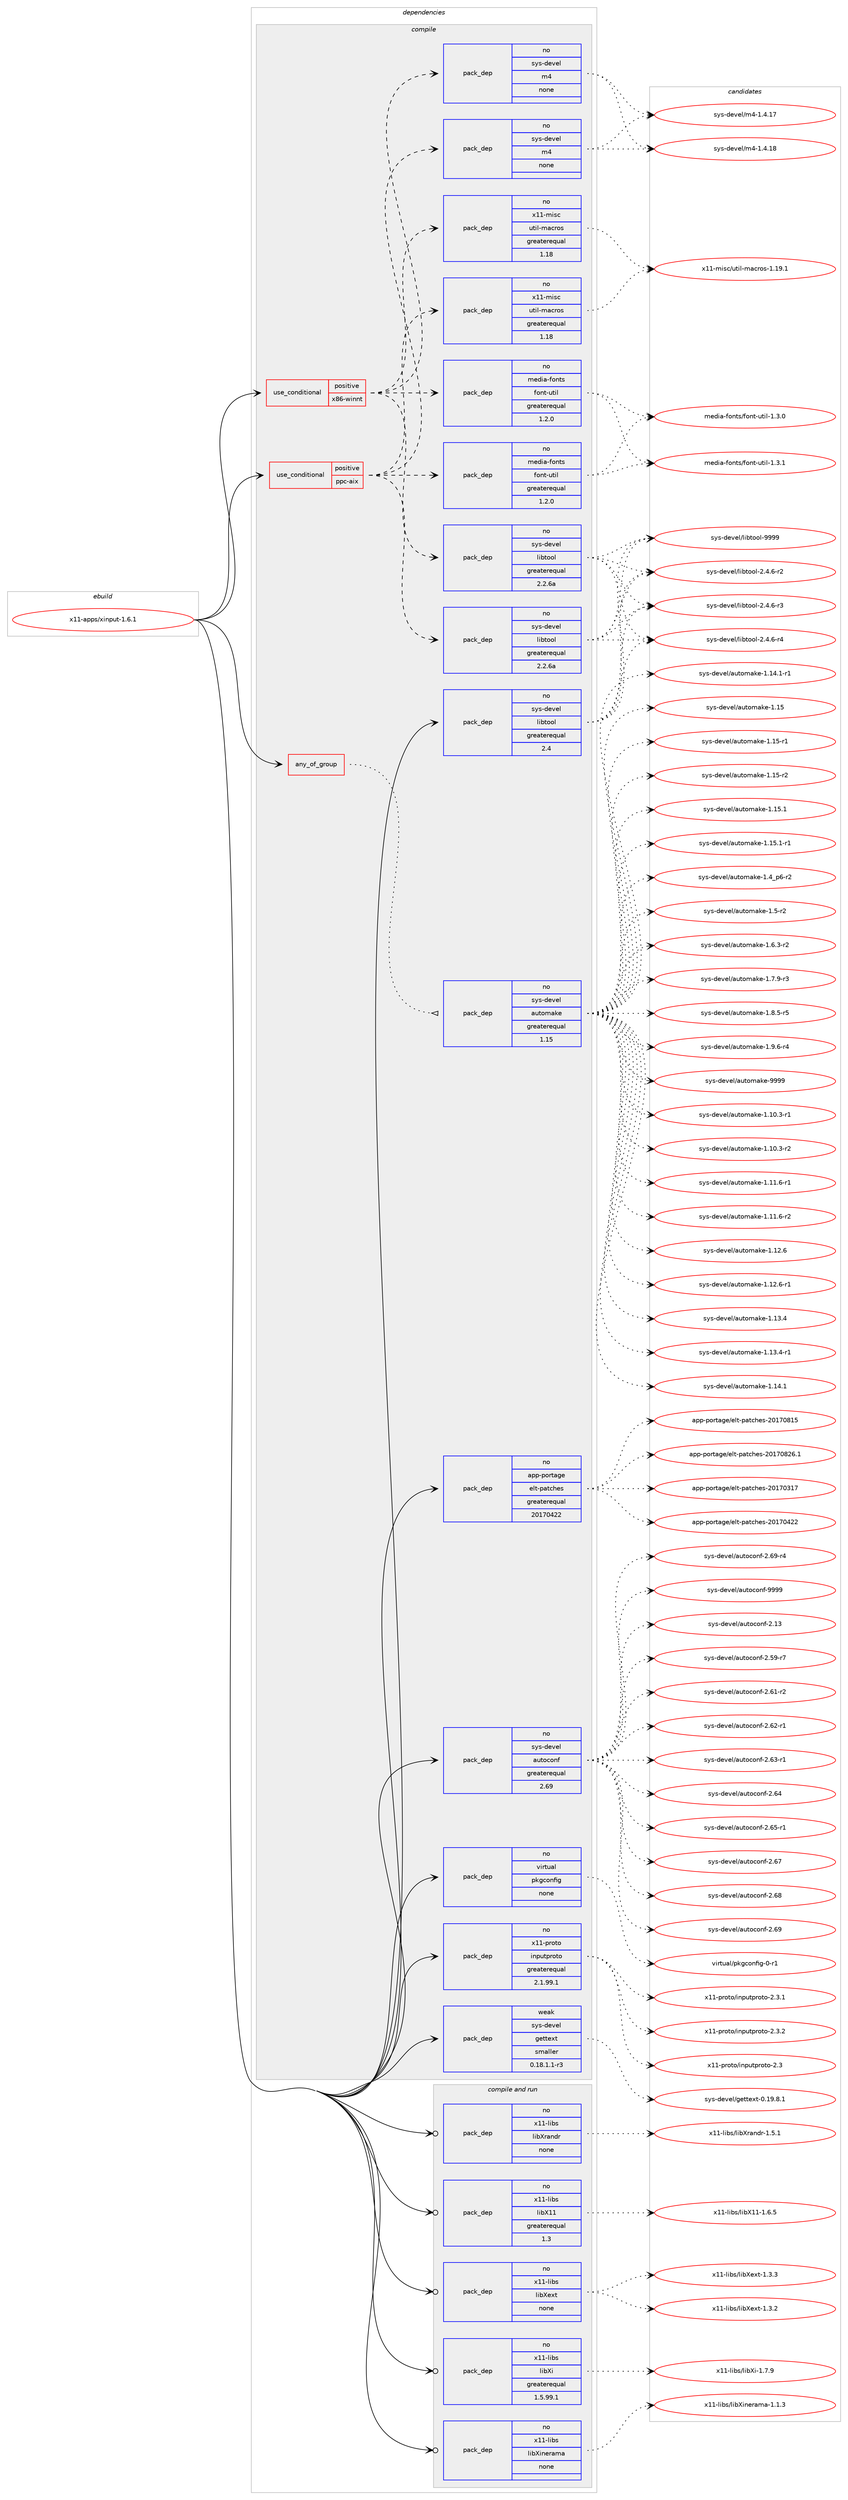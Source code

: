 digraph prolog {

# *************
# Graph options
# *************

newrank=true;
concentrate=true;
compound=true;
graph [rankdir=LR,fontname=Helvetica,fontsize=10,ranksep=1.5];#, ranksep=2.5, nodesep=0.2];
edge  [arrowhead=vee];
node  [fontname=Helvetica,fontsize=10];

# **********
# The ebuild
# **********

subgraph cluster_leftcol {
color=gray;
rank=same;
label=<<i>ebuild</i>>;
id [label="x11-apps/xinput-1.6.1", color=red, width=4, href="../x11-apps/xinput-1.6.1.svg"];
}

# ****************
# The dependencies
# ****************

subgraph cluster_midcol {
color=gray;
label=<<i>dependencies</i>>;
subgraph cluster_compile {
fillcolor="#eeeeee";
style=filled;
label=<<i>compile</i>>;
subgraph any9065 {
dependency510391 [label=<<TABLE BORDER="0" CELLBORDER="1" CELLSPACING="0" CELLPADDING="4"><TR><TD CELLPADDING="10">any_of_group</TD></TR></TABLE>>, shape=none, color=red];subgraph pack379444 {
dependency510392 [label=<<TABLE BORDER="0" CELLBORDER="1" CELLSPACING="0" CELLPADDING="4" WIDTH="220"><TR><TD ROWSPAN="6" CELLPADDING="30">pack_dep</TD></TR><TR><TD WIDTH="110">no</TD></TR><TR><TD>sys-devel</TD></TR><TR><TD>automake</TD></TR><TR><TD>greaterequal</TD></TR><TR><TD>1.15</TD></TR></TABLE>>, shape=none, color=blue];
}
dependency510391:e -> dependency510392:w [weight=20,style="dotted",arrowhead="oinv"];
}
id:e -> dependency510391:w [weight=20,style="solid",arrowhead="vee"];
subgraph cond121543 {
dependency510393 [label=<<TABLE BORDER="0" CELLBORDER="1" CELLSPACING="0" CELLPADDING="4"><TR><TD ROWSPAN="3" CELLPADDING="10">use_conditional</TD></TR><TR><TD>positive</TD></TR><TR><TD>ppc-aix</TD></TR></TABLE>>, shape=none, color=red];
subgraph pack379445 {
dependency510394 [label=<<TABLE BORDER="0" CELLBORDER="1" CELLSPACING="0" CELLPADDING="4" WIDTH="220"><TR><TD ROWSPAN="6" CELLPADDING="30">pack_dep</TD></TR><TR><TD WIDTH="110">no</TD></TR><TR><TD>sys-devel</TD></TR><TR><TD>libtool</TD></TR><TR><TD>greaterequal</TD></TR><TR><TD>2.2.6a</TD></TR></TABLE>>, shape=none, color=blue];
}
dependency510393:e -> dependency510394:w [weight=20,style="dashed",arrowhead="vee"];
subgraph pack379446 {
dependency510395 [label=<<TABLE BORDER="0" CELLBORDER="1" CELLSPACING="0" CELLPADDING="4" WIDTH="220"><TR><TD ROWSPAN="6" CELLPADDING="30">pack_dep</TD></TR><TR><TD WIDTH="110">no</TD></TR><TR><TD>sys-devel</TD></TR><TR><TD>m4</TD></TR><TR><TD>none</TD></TR><TR><TD></TD></TR></TABLE>>, shape=none, color=blue];
}
dependency510393:e -> dependency510395:w [weight=20,style="dashed",arrowhead="vee"];
subgraph pack379447 {
dependency510396 [label=<<TABLE BORDER="0" CELLBORDER="1" CELLSPACING="0" CELLPADDING="4" WIDTH="220"><TR><TD ROWSPAN="6" CELLPADDING="30">pack_dep</TD></TR><TR><TD WIDTH="110">no</TD></TR><TR><TD>x11-misc</TD></TR><TR><TD>util-macros</TD></TR><TR><TD>greaterequal</TD></TR><TR><TD>1.18</TD></TR></TABLE>>, shape=none, color=blue];
}
dependency510393:e -> dependency510396:w [weight=20,style="dashed",arrowhead="vee"];
subgraph pack379448 {
dependency510397 [label=<<TABLE BORDER="0" CELLBORDER="1" CELLSPACING="0" CELLPADDING="4" WIDTH="220"><TR><TD ROWSPAN="6" CELLPADDING="30">pack_dep</TD></TR><TR><TD WIDTH="110">no</TD></TR><TR><TD>media-fonts</TD></TR><TR><TD>font-util</TD></TR><TR><TD>greaterequal</TD></TR><TR><TD>1.2.0</TD></TR></TABLE>>, shape=none, color=blue];
}
dependency510393:e -> dependency510397:w [weight=20,style="dashed",arrowhead="vee"];
}
id:e -> dependency510393:w [weight=20,style="solid",arrowhead="vee"];
subgraph cond121544 {
dependency510398 [label=<<TABLE BORDER="0" CELLBORDER="1" CELLSPACING="0" CELLPADDING="4"><TR><TD ROWSPAN="3" CELLPADDING="10">use_conditional</TD></TR><TR><TD>positive</TD></TR><TR><TD>x86-winnt</TD></TR></TABLE>>, shape=none, color=red];
subgraph pack379449 {
dependency510399 [label=<<TABLE BORDER="0" CELLBORDER="1" CELLSPACING="0" CELLPADDING="4" WIDTH="220"><TR><TD ROWSPAN="6" CELLPADDING="30">pack_dep</TD></TR><TR><TD WIDTH="110">no</TD></TR><TR><TD>sys-devel</TD></TR><TR><TD>libtool</TD></TR><TR><TD>greaterequal</TD></TR><TR><TD>2.2.6a</TD></TR></TABLE>>, shape=none, color=blue];
}
dependency510398:e -> dependency510399:w [weight=20,style="dashed",arrowhead="vee"];
subgraph pack379450 {
dependency510400 [label=<<TABLE BORDER="0" CELLBORDER="1" CELLSPACING="0" CELLPADDING="4" WIDTH="220"><TR><TD ROWSPAN="6" CELLPADDING="30">pack_dep</TD></TR><TR><TD WIDTH="110">no</TD></TR><TR><TD>sys-devel</TD></TR><TR><TD>m4</TD></TR><TR><TD>none</TD></TR><TR><TD></TD></TR></TABLE>>, shape=none, color=blue];
}
dependency510398:e -> dependency510400:w [weight=20,style="dashed",arrowhead="vee"];
subgraph pack379451 {
dependency510401 [label=<<TABLE BORDER="0" CELLBORDER="1" CELLSPACING="0" CELLPADDING="4" WIDTH="220"><TR><TD ROWSPAN="6" CELLPADDING="30">pack_dep</TD></TR><TR><TD WIDTH="110">no</TD></TR><TR><TD>x11-misc</TD></TR><TR><TD>util-macros</TD></TR><TR><TD>greaterequal</TD></TR><TR><TD>1.18</TD></TR></TABLE>>, shape=none, color=blue];
}
dependency510398:e -> dependency510401:w [weight=20,style="dashed",arrowhead="vee"];
subgraph pack379452 {
dependency510402 [label=<<TABLE BORDER="0" CELLBORDER="1" CELLSPACING="0" CELLPADDING="4" WIDTH="220"><TR><TD ROWSPAN="6" CELLPADDING="30">pack_dep</TD></TR><TR><TD WIDTH="110">no</TD></TR><TR><TD>media-fonts</TD></TR><TR><TD>font-util</TD></TR><TR><TD>greaterequal</TD></TR><TR><TD>1.2.0</TD></TR></TABLE>>, shape=none, color=blue];
}
dependency510398:e -> dependency510402:w [weight=20,style="dashed",arrowhead="vee"];
}
id:e -> dependency510398:w [weight=20,style="solid",arrowhead="vee"];
subgraph pack379453 {
dependency510403 [label=<<TABLE BORDER="0" CELLBORDER="1" CELLSPACING="0" CELLPADDING="4" WIDTH="220"><TR><TD ROWSPAN="6" CELLPADDING="30">pack_dep</TD></TR><TR><TD WIDTH="110">no</TD></TR><TR><TD>app-portage</TD></TR><TR><TD>elt-patches</TD></TR><TR><TD>greaterequal</TD></TR><TR><TD>20170422</TD></TR></TABLE>>, shape=none, color=blue];
}
id:e -> dependency510403:w [weight=20,style="solid",arrowhead="vee"];
subgraph pack379454 {
dependency510404 [label=<<TABLE BORDER="0" CELLBORDER="1" CELLSPACING="0" CELLPADDING="4" WIDTH="220"><TR><TD ROWSPAN="6" CELLPADDING="30">pack_dep</TD></TR><TR><TD WIDTH="110">no</TD></TR><TR><TD>sys-devel</TD></TR><TR><TD>autoconf</TD></TR><TR><TD>greaterequal</TD></TR><TR><TD>2.69</TD></TR></TABLE>>, shape=none, color=blue];
}
id:e -> dependency510404:w [weight=20,style="solid",arrowhead="vee"];
subgraph pack379455 {
dependency510405 [label=<<TABLE BORDER="0" CELLBORDER="1" CELLSPACING="0" CELLPADDING="4" WIDTH="220"><TR><TD ROWSPAN="6" CELLPADDING="30">pack_dep</TD></TR><TR><TD WIDTH="110">no</TD></TR><TR><TD>sys-devel</TD></TR><TR><TD>libtool</TD></TR><TR><TD>greaterequal</TD></TR><TR><TD>2.4</TD></TR></TABLE>>, shape=none, color=blue];
}
id:e -> dependency510405:w [weight=20,style="solid",arrowhead="vee"];
subgraph pack379456 {
dependency510406 [label=<<TABLE BORDER="0" CELLBORDER="1" CELLSPACING="0" CELLPADDING="4" WIDTH="220"><TR><TD ROWSPAN="6" CELLPADDING="30">pack_dep</TD></TR><TR><TD WIDTH="110">no</TD></TR><TR><TD>virtual</TD></TR><TR><TD>pkgconfig</TD></TR><TR><TD>none</TD></TR><TR><TD></TD></TR></TABLE>>, shape=none, color=blue];
}
id:e -> dependency510406:w [weight=20,style="solid",arrowhead="vee"];
subgraph pack379457 {
dependency510407 [label=<<TABLE BORDER="0" CELLBORDER="1" CELLSPACING="0" CELLPADDING="4" WIDTH="220"><TR><TD ROWSPAN="6" CELLPADDING="30">pack_dep</TD></TR><TR><TD WIDTH="110">no</TD></TR><TR><TD>x11-proto</TD></TR><TR><TD>inputproto</TD></TR><TR><TD>greaterequal</TD></TR><TR><TD>2.1.99.1</TD></TR></TABLE>>, shape=none, color=blue];
}
id:e -> dependency510407:w [weight=20,style="solid",arrowhead="vee"];
subgraph pack379458 {
dependency510408 [label=<<TABLE BORDER="0" CELLBORDER="1" CELLSPACING="0" CELLPADDING="4" WIDTH="220"><TR><TD ROWSPAN="6" CELLPADDING="30">pack_dep</TD></TR><TR><TD WIDTH="110">weak</TD></TR><TR><TD>sys-devel</TD></TR><TR><TD>gettext</TD></TR><TR><TD>smaller</TD></TR><TR><TD>0.18.1.1-r3</TD></TR></TABLE>>, shape=none, color=blue];
}
id:e -> dependency510408:w [weight=20,style="solid",arrowhead="vee"];
}
subgraph cluster_compileandrun {
fillcolor="#eeeeee";
style=filled;
label=<<i>compile and run</i>>;
subgraph pack379459 {
dependency510409 [label=<<TABLE BORDER="0" CELLBORDER="1" CELLSPACING="0" CELLPADDING="4" WIDTH="220"><TR><TD ROWSPAN="6" CELLPADDING="30">pack_dep</TD></TR><TR><TD WIDTH="110">no</TD></TR><TR><TD>x11-libs</TD></TR><TR><TD>libX11</TD></TR><TR><TD>greaterequal</TD></TR><TR><TD>1.3</TD></TR></TABLE>>, shape=none, color=blue];
}
id:e -> dependency510409:w [weight=20,style="solid",arrowhead="odotvee"];
subgraph pack379460 {
dependency510410 [label=<<TABLE BORDER="0" CELLBORDER="1" CELLSPACING="0" CELLPADDING="4" WIDTH="220"><TR><TD ROWSPAN="6" CELLPADDING="30">pack_dep</TD></TR><TR><TD WIDTH="110">no</TD></TR><TR><TD>x11-libs</TD></TR><TR><TD>libXext</TD></TR><TR><TD>none</TD></TR><TR><TD></TD></TR></TABLE>>, shape=none, color=blue];
}
id:e -> dependency510410:w [weight=20,style="solid",arrowhead="odotvee"];
subgraph pack379461 {
dependency510411 [label=<<TABLE BORDER="0" CELLBORDER="1" CELLSPACING="0" CELLPADDING="4" WIDTH="220"><TR><TD ROWSPAN="6" CELLPADDING="30">pack_dep</TD></TR><TR><TD WIDTH="110">no</TD></TR><TR><TD>x11-libs</TD></TR><TR><TD>libXi</TD></TR><TR><TD>greaterequal</TD></TR><TR><TD>1.5.99.1</TD></TR></TABLE>>, shape=none, color=blue];
}
id:e -> dependency510411:w [weight=20,style="solid",arrowhead="odotvee"];
subgraph pack379462 {
dependency510412 [label=<<TABLE BORDER="0" CELLBORDER="1" CELLSPACING="0" CELLPADDING="4" WIDTH="220"><TR><TD ROWSPAN="6" CELLPADDING="30">pack_dep</TD></TR><TR><TD WIDTH="110">no</TD></TR><TR><TD>x11-libs</TD></TR><TR><TD>libXinerama</TD></TR><TR><TD>none</TD></TR><TR><TD></TD></TR></TABLE>>, shape=none, color=blue];
}
id:e -> dependency510412:w [weight=20,style="solid",arrowhead="odotvee"];
subgraph pack379463 {
dependency510413 [label=<<TABLE BORDER="0" CELLBORDER="1" CELLSPACING="0" CELLPADDING="4" WIDTH="220"><TR><TD ROWSPAN="6" CELLPADDING="30">pack_dep</TD></TR><TR><TD WIDTH="110">no</TD></TR><TR><TD>x11-libs</TD></TR><TR><TD>libXrandr</TD></TR><TR><TD>none</TD></TR><TR><TD></TD></TR></TABLE>>, shape=none, color=blue];
}
id:e -> dependency510413:w [weight=20,style="solid",arrowhead="odotvee"];
}
subgraph cluster_run {
fillcolor="#eeeeee";
style=filled;
label=<<i>run</i>>;
}
}

# **************
# The candidates
# **************

subgraph cluster_choices {
rank=same;
color=gray;
label=<<i>candidates</i>>;

subgraph choice379444 {
color=black;
nodesep=1;
choice11512111545100101118101108479711711611110997107101454946494846514511449 [label="sys-devel/automake-1.10.3-r1", color=red, width=4,href="../sys-devel/automake-1.10.3-r1.svg"];
choice11512111545100101118101108479711711611110997107101454946494846514511450 [label="sys-devel/automake-1.10.3-r2", color=red, width=4,href="../sys-devel/automake-1.10.3-r2.svg"];
choice11512111545100101118101108479711711611110997107101454946494946544511449 [label="sys-devel/automake-1.11.6-r1", color=red, width=4,href="../sys-devel/automake-1.11.6-r1.svg"];
choice11512111545100101118101108479711711611110997107101454946494946544511450 [label="sys-devel/automake-1.11.6-r2", color=red, width=4,href="../sys-devel/automake-1.11.6-r2.svg"];
choice1151211154510010111810110847971171161111099710710145494649504654 [label="sys-devel/automake-1.12.6", color=red, width=4,href="../sys-devel/automake-1.12.6.svg"];
choice11512111545100101118101108479711711611110997107101454946495046544511449 [label="sys-devel/automake-1.12.6-r1", color=red, width=4,href="../sys-devel/automake-1.12.6-r1.svg"];
choice1151211154510010111810110847971171161111099710710145494649514652 [label="sys-devel/automake-1.13.4", color=red, width=4,href="../sys-devel/automake-1.13.4.svg"];
choice11512111545100101118101108479711711611110997107101454946495146524511449 [label="sys-devel/automake-1.13.4-r1", color=red, width=4,href="../sys-devel/automake-1.13.4-r1.svg"];
choice1151211154510010111810110847971171161111099710710145494649524649 [label="sys-devel/automake-1.14.1", color=red, width=4,href="../sys-devel/automake-1.14.1.svg"];
choice11512111545100101118101108479711711611110997107101454946495246494511449 [label="sys-devel/automake-1.14.1-r1", color=red, width=4,href="../sys-devel/automake-1.14.1-r1.svg"];
choice115121115451001011181011084797117116111109971071014549464953 [label="sys-devel/automake-1.15", color=red, width=4,href="../sys-devel/automake-1.15.svg"];
choice1151211154510010111810110847971171161111099710710145494649534511449 [label="sys-devel/automake-1.15-r1", color=red, width=4,href="../sys-devel/automake-1.15-r1.svg"];
choice1151211154510010111810110847971171161111099710710145494649534511450 [label="sys-devel/automake-1.15-r2", color=red, width=4,href="../sys-devel/automake-1.15-r2.svg"];
choice1151211154510010111810110847971171161111099710710145494649534649 [label="sys-devel/automake-1.15.1", color=red, width=4,href="../sys-devel/automake-1.15.1.svg"];
choice11512111545100101118101108479711711611110997107101454946495346494511449 [label="sys-devel/automake-1.15.1-r1", color=red, width=4,href="../sys-devel/automake-1.15.1-r1.svg"];
choice115121115451001011181011084797117116111109971071014549465295112544511450 [label="sys-devel/automake-1.4_p6-r2", color=red, width=4,href="../sys-devel/automake-1.4_p6-r2.svg"];
choice11512111545100101118101108479711711611110997107101454946534511450 [label="sys-devel/automake-1.5-r2", color=red, width=4,href="../sys-devel/automake-1.5-r2.svg"];
choice115121115451001011181011084797117116111109971071014549465446514511450 [label="sys-devel/automake-1.6.3-r2", color=red, width=4,href="../sys-devel/automake-1.6.3-r2.svg"];
choice115121115451001011181011084797117116111109971071014549465546574511451 [label="sys-devel/automake-1.7.9-r3", color=red, width=4,href="../sys-devel/automake-1.7.9-r3.svg"];
choice115121115451001011181011084797117116111109971071014549465646534511453 [label="sys-devel/automake-1.8.5-r5", color=red, width=4,href="../sys-devel/automake-1.8.5-r5.svg"];
choice115121115451001011181011084797117116111109971071014549465746544511452 [label="sys-devel/automake-1.9.6-r4", color=red, width=4,href="../sys-devel/automake-1.9.6-r4.svg"];
choice115121115451001011181011084797117116111109971071014557575757 [label="sys-devel/automake-9999", color=red, width=4,href="../sys-devel/automake-9999.svg"];
dependency510392:e -> choice11512111545100101118101108479711711611110997107101454946494846514511449:w [style=dotted,weight="100"];
dependency510392:e -> choice11512111545100101118101108479711711611110997107101454946494846514511450:w [style=dotted,weight="100"];
dependency510392:e -> choice11512111545100101118101108479711711611110997107101454946494946544511449:w [style=dotted,weight="100"];
dependency510392:e -> choice11512111545100101118101108479711711611110997107101454946494946544511450:w [style=dotted,weight="100"];
dependency510392:e -> choice1151211154510010111810110847971171161111099710710145494649504654:w [style=dotted,weight="100"];
dependency510392:e -> choice11512111545100101118101108479711711611110997107101454946495046544511449:w [style=dotted,weight="100"];
dependency510392:e -> choice1151211154510010111810110847971171161111099710710145494649514652:w [style=dotted,weight="100"];
dependency510392:e -> choice11512111545100101118101108479711711611110997107101454946495146524511449:w [style=dotted,weight="100"];
dependency510392:e -> choice1151211154510010111810110847971171161111099710710145494649524649:w [style=dotted,weight="100"];
dependency510392:e -> choice11512111545100101118101108479711711611110997107101454946495246494511449:w [style=dotted,weight="100"];
dependency510392:e -> choice115121115451001011181011084797117116111109971071014549464953:w [style=dotted,weight="100"];
dependency510392:e -> choice1151211154510010111810110847971171161111099710710145494649534511449:w [style=dotted,weight="100"];
dependency510392:e -> choice1151211154510010111810110847971171161111099710710145494649534511450:w [style=dotted,weight="100"];
dependency510392:e -> choice1151211154510010111810110847971171161111099710710145494649534649:w [style=dotted,weight="100"];
dependency510392:e -> choice11512111545100101118101108479711711611110997107101454946495346494511449:w [style=dotted,weight="100"];
dependency510392:e -> choice115121115451001011181011084797117116111109971071014549465295112544511450:w [style=dotted,weight="100"];
dependency510392:e -> choice11512111545100101118101108479711711611110997107101454946534511450:w [style=dotted,weight="100"];
dependency510392:e -> choice115121115451001011181011084797117116111109971071014549465446514511450:w [style=dotted,weight="100"];
dependency510392:e -> choice115121115451001011181011084797117116111109971071014549465546574511451:w [style=dotted,weight="100"];
dependency510392:e -> choice115121115451001011181011084797117116111109971071014549465646534511453:w [style=dotted,weight="100"];
dependency510392:e -> choice115121115451001011181011084797117116111109971071014549465746544511452:w [style=dotted,weight="100"];
dependency510392:e -> choice115121115451001011181011084797117116111109971071014557575757:w [style=dotted,weight="100"];
}
subgraph choice379445 {
color=black;
nodesep=1;
choice1151211154510010111810110847108105981161111111084550465246544511450 [label="sys-devel/libtool-2.4.6-r2", color=red, width=4,href="../sys-devel/libtool-2.4.6-r2.svg"];
choice1151211154510010111810110847108105981161111111084550465246544511451 [label="sys-devel/libtool-2.4.6-r3", color=red, width=4,href="../sys-devel/libtool-2.4.6-r3.svg"];
choice1151211154510010111810110847108105981161111111084550465246544511452 [label="sys-devel/libtool-2.4.6-r4", color=red, width=4,href="../sys-devel/libtool-2.4.6-r4.svg"];
choice1151211154510010111810110847108105981161111111084557575757 [label="sys-devel/libtool-9999", color=red, width=4,href="../sys-devel/libtool-9999.svg"];
dependency510394:e -> choice1151211154510010111810110847108105981161111111084550465246544511450:w [style=dotted,weight="100"];
dependency510394:e -> choice1151211154510010111810110847108105981161111111084550465246544511451:w [style=dotted,weight="100"];
dependency510394:e -> choice1151211154510010111810110847108105981161111111084550465246544511452:w [style=dotted,weight="100"];
dependency510394:e -> choice1151211154510010111810110847108105981161111111084557575757:w [style=dotted,weight="100"];
}
subgraph choice379446 {
color=black;
nodesep=1;
choice11512111545100101118101108471095245494652464955 [label="sys-devel/m4-1.4.17", color=red, width=4,href="../sys-devel/m4-1.4.17.svg"];
choice11512111545100101118101108471095245494652464956 [label="sys-devel/m4-1.4.18", color=red, width=4,href="../sys-devel/m4-1.4.18.svg"];
dependency510395:e -> choice11512111545100101118101108471095245494652464955:w [style=dotted,weight="100"];
dependency510395:e -> choice11512111545100101118101108471095245494652464956:w [style=dotted,weight="100"];
}
subgraph choice379447 {
color=black;
nodesep=1;
choice120494945109105115994711711610510845109979911411111545494649574649 [label="x11-misc/util-macros-1.19.1", color=red, width=4,href="../x11-misc/util-macros-1.19.1.svg"];
dependency510396:e -> choice120494945109105115994711711610510845109979911411111545494649574649:w [style=dotted,weight="100"];
}
subgraph choice379448 {
color=black;
nodesep=1;
choice10910110010597451021111101161154710211111011645117116105108454946514648 [label="media-fonts/font-util-1.3.0", color=red, width=4,href="../media-fonts/font-util-1.3.0.svg"];
choice10910110010597451021111101161154710211111011645117116105108454946514649 [label="media-fonts/font-util-1.3.1", color=red, width=4,href="../media-fonts/font-util-1.3.1.svg"];
dependency510397:e -> choice10910110010597451021111101161154710211111011645117116105108454946514648:w [style=dotted,weight="100"];
dependency510397:e -> choice10910110010597451021111101161154710211111011645117116105108454946514649:w [style=dotted,weight="100"];
}
subgraph choice379449 {
color=black;
nodesep=1;
choice1151211154510010111810110847108105981161111111084550465246544511450 [label="sys-devel/libtool-2.4.6-r2", color=red, width=4,href="../sys-devel/libtool-2.4.6-r2.svg"];
choice1151211154510010111810110847108105981161111111084550465246544511451 [label="sys-devel/libtool-2.4.6-r3", color=red, width=4,href="../sys-devel/libtool-2.4.6-r3.svg"];
choice1151211154510010111810110847108105981161111111084550465246544511452 [label="sys-devel/libtool-2.4.6-r4", color=red, width=4,href="../sys-devel/libtool-2.4.6-r4.svg"];
choice1151211154510010111810110847108105981161111111084557575757 [label="sys-devel/libtool-9999", color=red, width=4,href="../sys-devel/libtool-9999.svg"];
dependency510399:e -> choice1151211154510010111810110847108105981161111111084550465246544511450:w [style=dotted,weight="100"];
dependency510399:e -> choice1151211154510010111810110847108105981161111111084550465246544511451:w [style=dotted,weight="100"];
dependency510399:e -> choice1151211154510010111810110847108105981161111111084550465246544511452:w [style=dotted,weight="100"];
dependency510399:e -> choice1151211154510010111810110847108105981161111111084557575757:w [style=dotted,weight="100"];
}
subgraph choice379450 {
color=black;
nodesep=1;
choice11512111545100101118101108471095245494652464955 [label="sys-devel/m4-1.4.17", color=red, width=4,href="../sys-devel/m4-1.4.17.svg"];
choice11512111545100101118101108471095245494652464956 [label="sys-devel/m4-1.4.18", color=red, width=4,href="../sys-devel/m4-1.4.18.svg"];
dependency510400:e -> choice11512111545100101118101108471095245494652464955:w [style=dotted,weight="100"];
dependency510400:e -> choice11512111545100101118101108471095245494652464956:w [style=dotted,weight="100"];
}
subgraph choice379451 {
color=black;
nodesep=1;
choice120494945109105115994711711610510845109979911411111545494649574649 [label="x11-misc/util-macros-1.19.1", color=red, width=4,href="../x11-misc/util-macros-1.19.1.svg"];
dependency510401:e -> choice120494945109105115994711711610510845109979911411111545494649574649:w [style=dotted,weight="100"];
}
subgraph choice379452 {
color=black;
nodesep=1;
choice10910110010597451021111101161154710211111011645117116105108454946514648 [label="media-fonts/font-util-1.3.0", color=red, width=4,href="../media-fonts/font-util-1.3.0.svg"];
choice10910110010597451021111101161154710211111011645117116105108454946514649 [label="media-fonts/font-util-1.3.1", color=red, width=4,href="../media-fonts/font-util-1.3.1.svg"];
dependency510402:e -> choice10910110010597451021111101161154710211111011645117116105108454946514648:w [style=dotted,weight="100"];
dependency510402:e -> choice10910110010597451021111101161154710211111011645117116105108454946514649:w [style=dotted,weight="100"];
}
subgraph choice379453 {
color=black;
nodesep=1;
choice97112112451121111141169710310147101108116451129711699104101115455048495548514955 [label="app-portage/elt-patches-20170317", color=red, width=4,href="../app-portage/elt-patches-20170317.svg"];
choice97112112451121111141169710310147101108116451129711699104101115455048495548525050 [label="app-portage/elt-patches-20170422", color=red, width=4,href="../app-portage/elt-patches-20170422.svg"];
choice97112112451121111141169710310147101108116451129711699104101115455048495548564953 [label="app-portage/elt-patches-20170815", color=red, width=4,href="../app-portage/elt-patches-20170815.svg"];
choice971121124511211111411697103101471011081164511297116991041011154550484955485650544649 [label="app-portage/elt-patches-20170826.1", color=red, width=4,href="../app-portage/elt-patches-20170826.1.svg"];
dependency510403:e -> choice97112112451121111141169710310147101108116451129711699104101115455048495548514955:w [style=dotted,weight="100"];
dependency510403:e -> choice97112112451121111141169710310147101108116451129711699104101115455048495548525050:w [style=dotted,weight="100"];
dependency510403:e -> choice97112112451121111141169710310147101108116451129711699104101115455048495548564953:w [style=dotted,weight="100"];
dependency510403:e -> choice971121124511211111411697103101471011081164511297116991041011154550484955485650544649:w [style=dotted,weight="100"];
}
subgraph choice379454 {
color=black;
nodesep=1;
choice115121115451001011181011084797117116111991111101024550464951 [label="sys-devel/autoconf-2.13", color=red, width=4,href="../sys-devel/autoconf-2.13.svg"];
choice1151211154510010111810110847971171161119911111010245504653574511455 [label="sys-devel/autoconf-2.59-r7", color=red, width=4,href="../sys-devel/autoconf-2.59-r7.svg"];
choice1151211154510010111810110847971171161119911111010245504654494511450 [label="sys-devel/autoconf-2.61-r2", color=red, width=4,href="../sys-devel/autoconf-2.61-r2.svg"];
choice1151211154510010111810110847971171161119911111010245504654504511449 [label="sys-devel/autoconf-2.62-r1", color=red, width=4,href="../sys-devel/autoconf-2.62-r1.svg"];
choice1151211154510010111810110847971171161119911111010245504654514511449 [label="sys-devel/autoconf-2.63-r1", color=red, width=4,href="../sys-devel/autoconf-2.63-r1.svg"];
choice115121115451001011181011084797117116111991111101024550465452 [label="sys-devel/autoconf-2.64", color=red, width=4,href="../sys-devel/autoconf-2.64.svg"];
choice1151211154510010111810110847971171161119911111010245504654534511449 [label="sys-devel/autoconf-2.65-r1", color=red, width=4,href="../sys-devel/autoconf-2.65-r1.svg"];
choice115121115451001011181011084797117116111991111101024550465455 [label="sys-devel/autoconf-2.67", color=red, width=4,href="../sys-devel/autoconf-2.67.svg"];
choice115121115451001011181011084797117116111991111101024550465456 [label="sys-devel/autoconf-2.68", color=red, width=4,href="../sys-devel/autoconf-2.68.svg"];
choice115121115451001011181011084797117116111991111101024550465457 [label="sys-devel/autoconf-2.69", color=red, width=4,href="../sys-devel/autoconf-2.69.svg"];
choice1151211154510010111810110847971171161119911111010245504654574511452 [label="sys-devel/autoconf-2.69-r4", color=red, width=4,href="../sys-devel/autoconf-2.69-r4.svg"];
choice115121115451001011181011084797117116111991111101024557575757 [label="sys-devel/autoconf-9999", color=red, width=4,href="../sys-devel/autoconf-9999.svg"];
dependency510404:e -> choice115121115451001011181011084797117116111991111101024550464951:w [style=dotted,weight="100"];
dependency510404:e -> choice1151211154510010111810110847971171161119911111010245504653574511455:w [style=dotted,weight="100"];
dependency510404:e -> choice1151211154510010111810110847971171161119911111010245504654494511450:w [style=dotted,weight="100"];
dependency510404:e -> choice1151211154510010111810110847971171161119911111010245504654504511449:w [style=dotted,weight="100"];
dependency510404:e -> choice1151211154510010111810110847971171161119911111010245504654514511449:w [style=dotted,weight="100"];
dependency510404:e -> choice115121115451001011181011084797117116111991111101024550465452:w [style=dotted,weight="100"];
dependency510404:e -> choice1151211154510010111810110847971171161119911111010245504654534511449:w [style=dotted,weight="100"];
dependency510404:e -> choice115121115451001011181011084797117116111991111101024550465455:w [style=dotted,weight="100"];
dependency510404:e -> choice115121115451001011181011084797117116111991111101024550465456:w [style=dotted,weight="100"];
dependency510404:e -> choice115121115451001011181011084797117116111991111101024550465457:w [style=dotted,weight="100"];
dependency510404:e -> choice1151211154510010111810110847971171161119911111010245504654574511452:w [style=dotted,weight="100"];
dependency510404:e -> choice115121115451001011181011084797117116111991111101024557575757:w [style=dotted,weight="100"];
}
subgraph choice379455 {
color=black;
nodesep=1;
choice1151211154510010111810110847108105981161111111084550465246544511450 [label="sys-devel/libtool-2.4.6-r2", color=red, width=4,href="../sys-devel/libtool-2.4.6-r2.svg"];
choice1151211154510010111810110847108105981161111111084550465246544511451 [label="sys-devel/libtool-2.4.6-r3", color=red, width=4,href="../sys-devel/libtool-2.4.6-r3.svg"];
choice1151211154510010111810110847108105981161111111084550465246544511452 [label="sys-devel/libtool-2.4.6-r4", color=red, width=4,href="../sys-devel/libtool-2.4.6-r4.svg"];
choice1151211154510010111810110847108105981161111111084557575757 [label="sys-devel/libtool-9999", color=red, width=4,href="../sys-devel/libtool-9999.svg"];
dependency510405:e -> choice1151211154510010111810110847108105981161111111084550465246544511450:w [style=dotted,weight="100"];
dependency510405:e -> choice1151211154510010111810110847108105981161111111084550465246544511451:w [style=dotted,weight="100"];
dependency510405:e -> choice1151211154510010111810110847108105981161111111084550465246544511452:w [style=dotted,weight="100"];
dependency510405:e -> choice1151211154510010111810110847108105981161111111084557575757:w [style=dotted,weight="100"];
}
subgraph choice379456 {
color=black;
nodesep=1;
choice11810511411611797108471121071039911111010210510345484511449 [label="virtual/pkgconfig-0-r1", color=red, width=4,href="../virtual/pkgconfig-0-r1.svg"];
dependency510406:e -> choice11810511411611797108471121071039911111010210510345484511449:w [style=dotted,weight="100"];
}
subgraph choice379457 {
color=black;
nodesep=1;
choice1204949451121141111161114710511011211711611211411111611145504651 [label="x11-proto/inputproto-2.3", color=red, width=4,href="../x11-proto/inputproto-2.3.svg"];
choice12049494511211411111611147105110112117116112114111116111455046514649 [label="x11-proto/inputproto-2.3.1", color=red, width=4,href="../x11-proto/inputproto-2.3.1.svg"];
choice12049494511211411111611147105110112117116112114111116111455046514650 [label="x11-proto/inputproto-2.3.2", color=red, width=4,href="../x11-proto/inputproto-2.3.2.svg"];
dependency510407:e -> choice1204949451121141111161114710511011211711611211411111611145504651:w [style=dotted,weight="100"];
dependency510407:e -> choice12049494511211411111611147105110112117116112114111116111455046514649:w [style=dotted,weight="100"];
dependency510407:e -> choice12049494511211411111611147105110112117116112114111116111455046514650:w [style=dotted,weight="100"];
}
subgraph choice379458 {
color=black;
nodesep=1;
choice1151211154510010111810110847103101116116101120116454846495746564649 [label="sys-devel/gettext-0.19.8.1", color=red, width=4,href="../sys-devel/gettext-0.19.8.1.svg"];
dependency510408:e -> choice1151211154510010111810110847103101116116101120116454846495746564649:w [style=dotted,weight="100"];
}
subgraph choice379459 {
color=black;
nodesep=1;
choice120494945108105981154710810598884949454946544653 [label="x11-libs/libX11-1.6.5", color=red, width=4,href="../x11-libs/libX11-1.6.5.svg"];
dependency510409:e -> choice120494945108105981154710810598884949454946544653:w [style=dotted,weight="100"];
}
subgraph choice379460 {
color=black;
nodesep=1;
choice12049494510810598115471081059888101120116454946514650 [label="x11-libs/libXext-1.3.2", color=red, width=4,href="../x11-libs/libXext-1.3.2.svg"];
choice12049494510810598115471081059888101120116454946514651 [label="x11-libs/libXext-1.3.3", color=red, width=4,href="../x11-libs/libXext-1.3.3.svg"];
dependency510410:e -> choice12049494510810598115471081059888101120116454946514650:w [style=dotted,weight="100"];
dependency510410:e -> choice12049494510810598115471081059888101120116454946514651:w [style=dotted,weight="100"];
}
subgraph choice379461 {
color=black;
nodesep=1;
choice12049494510810598115471081059888105454946554657 [label="x11-libs/libXi-1.7.9", color=red, width=4,href="../x11-libs/libXi-1.7.9.svg"];
dependency510411:e -> choice12049494510810598115471081059888105454946554657:w [style=dotted,weight="100"];
}
subgraph choice379462 {
color=black;
nodesep=1;
choice120494945108105981154710810598881051101011149710997454946494651 [label="x11-libs/libXinerama-1.1.3", color=red, width=4,href="../x11-libs/libXinerama-1.1.3.svg"];
dependency510412:e -> choice120494945108105981154710810598881051101011149710997454946494651:w [style=dotted,weight="100"];
}
subgraph choice379463 {
color=black;
nodesep=1;
choice1204949451081059811547108105988811497110100114454946534649 [label="x11-libs/libXrandr-1.5.1", color=red, width=4,href="../x11-libs/libXrandr-1.5.1.svg"];
dependency510413:e -> choice1204949451081059811547108105988811497110100114454946534649:w [style=dotted,weight="100"];
}
}

}
